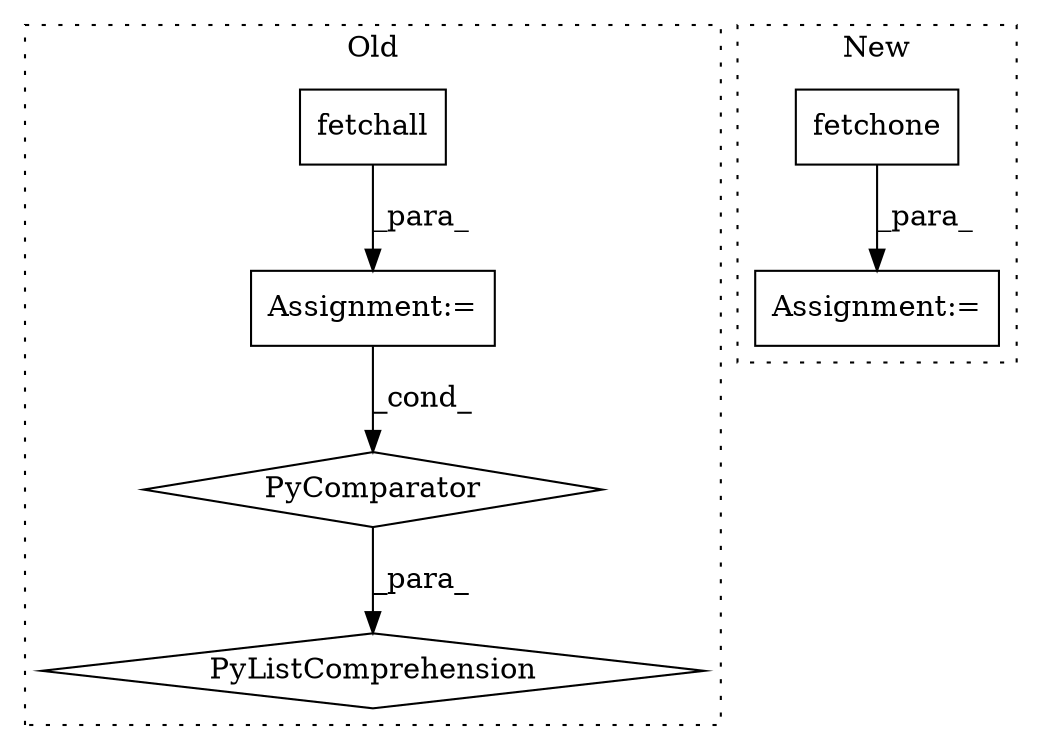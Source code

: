 digraph G {
subgraph cluster0 {
1 [label="fetchall" a="32" s="4062" l="10" shape="box"];
4 [label="PyListComprehension" a="109" s="3986" l="103" shape="diamond"];
5 [label="PyComparator" a="113" s="4051" l="30" shape="diamond"];
6 [label="Assignment:=" a="7" s="4051" l="30" shape="box"];
label = "Old";
style="dotted";
}
subgraph cluster1 {
2 [label="fetchone" a="32" s="3272" l="10" shape="box"];
3 [label="Assignment:=" a="7" s="3267" l="1" shape="box"];
label = "New";
style="dotted";
}
1 -> 6 [label="_para_"];
2 -> 3 [label="_para_"];
5 -> 4 [label="_para_"];
6 -> 5 [label="_cond_"];
}